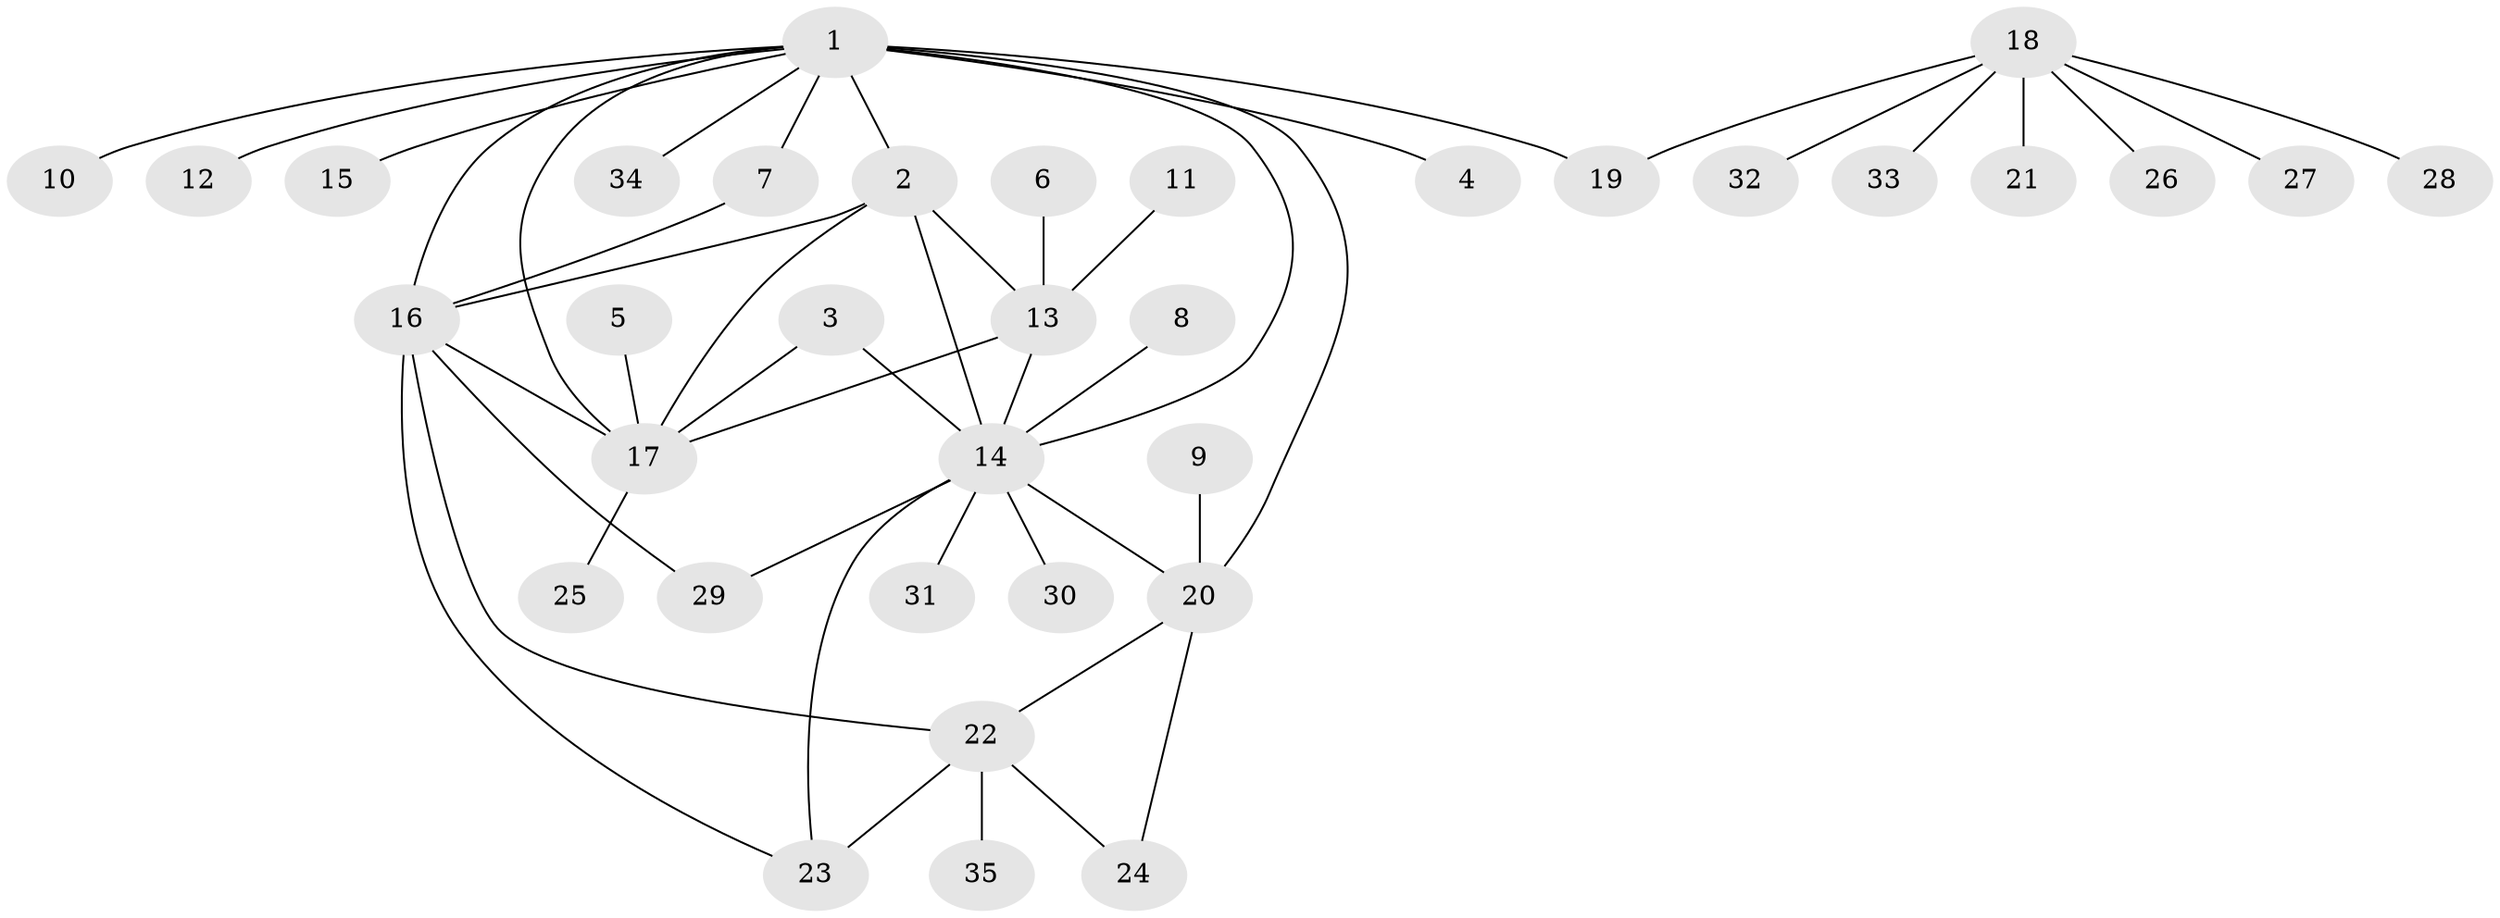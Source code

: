 // original degree distribution, {3: 0.08823529411764706, 7: 0.058823529411764705, 4: 0.058823529411764705, 12: 0.014705882352941176, 2: 0.20588235294117646, 5: 0.058823529411764705, 9: 0.014705882352941176, 8: 0.014705882352941176, 1: 0.4852941176470588}
// Generated by graph-tools (version 1.1) at 2025/26/03/09/25 03:26:41]
// undirected, 35 vertices, 48 edges
graph export_dot {
graph [start="1"]
  node [color=gray90,style=filled];
  1;
  2;
  3;
  4;
  5;
  6;
  7;
  8;
  9;
  10;
  11;
  12;
  13;
  14;
  15;
  16;
  17;
  18;
  19;
  20;
  21;
  22;
  23;
  24;
  25;
  26;
  27;
  28;
  29;
  30;
  31;
  32;
  33;
  34;
  35;
  1 -- 2 [weight=1.0];
  1 -- 4 [weight=1.0];
  1 -- 7 [weight=1.0];
  1 -- 10 [weight=1.0];
  1 -- 12 [weight=1.0];
  1 -- 14 [weight=1.0];
  1 -- 15 [weight=1.0];
  1 -- 16 [weight=1.0];
  1 -- 17 [weight=1.0];
  1 -- 19 [weight=2.0];
  1 -- 20 [weight=2.0];
  1 -- 34 [weight=1.0];
  2 -- 13 [weight=1.0];
  2 -- 14 [weight=2.0];
  2 -- 16 [weight=1.0];
  2 -- 17 [weight=1.0];
  3 -- 14 [weight=1.0];
  3 -- 17 [weight=1.0];
  5 -- 17 [weight=1.0];
  6 -- 13 [weight=1.0];
  7 -- 16 [weight=1.0];
  8 -- 14 [weight=1.0];
  9 -- 20 [weight=1.0];
  11 -- 13 [weight=1.0];
  13 -- 14 [weight=1.0];
  13 -- 17 [weight=1.0];
  14 -- 20 [weight=2.0];
  14 -- 23 [weight=1.0];
  14 -- 29 [weight=1.0];
  14 -- 30 [weight=1.0];
  14 -- 31 [weight=1.0];
  16 -- 17 [weight=1.0];
  16 -- 22 [weight=1.0];
  16 -- 23 [weight=1.0];
  16 -- 29 [weight=2.0];
  17 -- 25 [weight=1.0];
  18 -- 19 [weight=1.0];
  18 -- 21 [weight=1.0];
  18 -- 26 [weight=1.0];
  18 -- 27 [weight=1.0];
  18 -- 28 [weight=1.0];
  18 -- 32 [weight=1.0];
  18 -- 33 [weight=1.0];
  20 -- 22 [weight=1.0];
  20 -- 24 [weight=1.0];
  22 -- 23 [weight=1.0];
  22 -- 24 [weight=1.0];
  22 -- 35 [weight=1.0];
}
